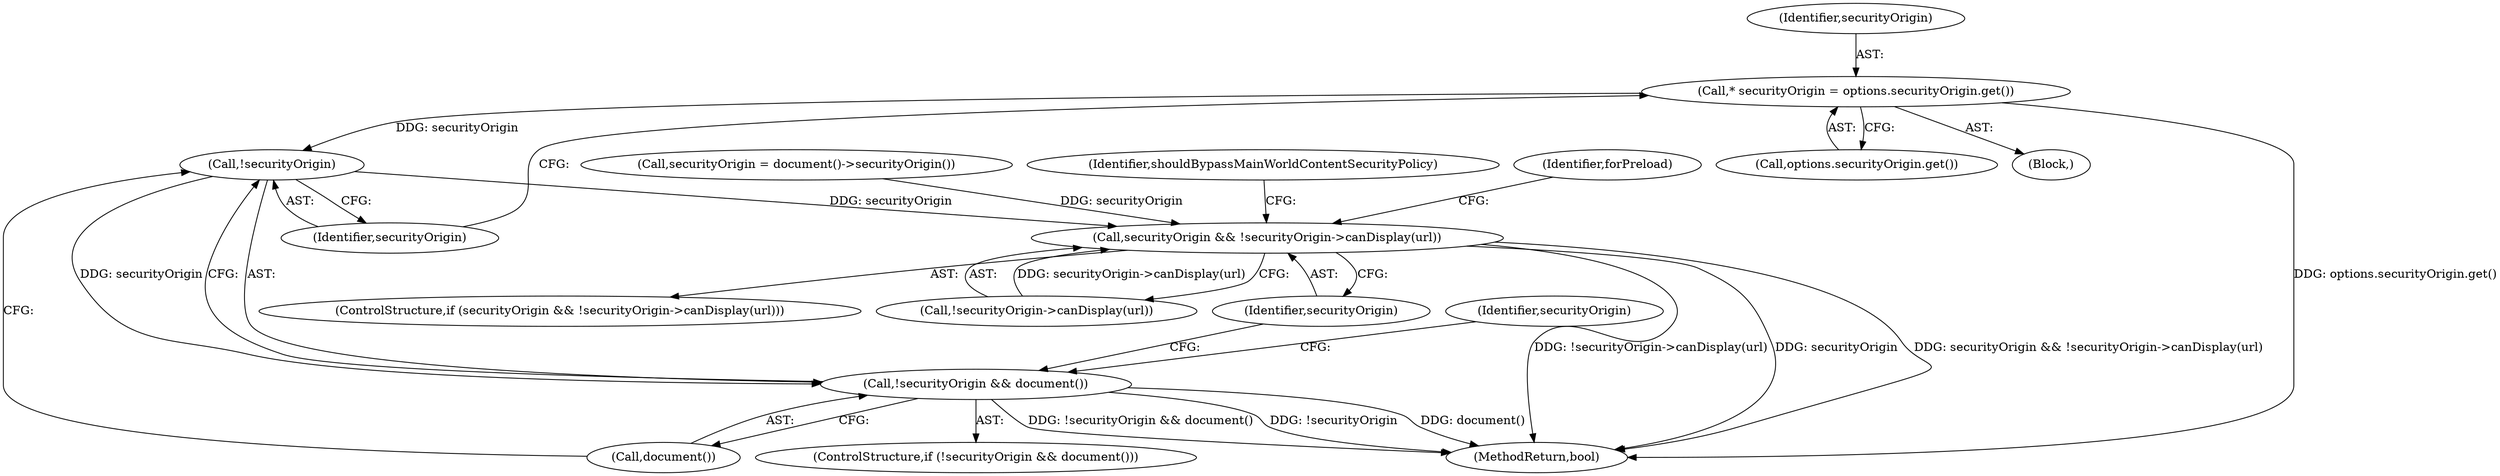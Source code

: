 digraph "0_Chrome_ee281f7cac9df44fe241a37f188b28be8845ded0@pointer" {
"1000110" [label="(Call,* securityOrigin = options.securityOrigin.get())"];
"1000115" [label="(Call,!securityOrigin)"];
"1000114" [label="(Call,!securityOrigin && document())"];
"1000122" [label="(Call,securityOrigin && !securityOrigin->canDisplay(url))"];
"1000114" [label="(Call,!securityOrigin && document())"];
"1000110" [label="(Call,* securityOrigin = options.securityOrigin.get())"];
"1000113" [label="(ControlStructure,if (!securityOrigin && document()))"];
"1000118" [label="(Call,securityOrigin = document()->securityOrigin())"];
"1000330" [label="(MethodReturn,bool)"];
"1000111" [label="(Identifier,securityOrigin)"];
"1000117" [label="(Call,document())"];
"1000140" [label="(Identifier,shouldBypassMainWorldContentSecurityPolicy)"];
"1000121" [label="(ControlStructure,if (securityOrigin && !securityOrigin->canDisplay(url)))"];
"1000124" [label="(Call,!securityOrigin->canDisplay(url))"];
"1000119" [label="(Identifier,securityOrigin)"];
"1000112" [label="(Call,options.securityOrigin.get())"];
"1000108" [label="(Block,)"];
"1000123" [label="(Identifier,securityOrigin)"];
"1000130" [label="(Identifier,forPreload)"];
"1000122" [label="(Call,securityOrigin && !securityOrigin->canDisplay(url))"];
"1000115" [label="(Call,!securityOrigin)"];
"1000116" [label="(Identifier,securityOrigin)"];
"1000110" -> "1000108"  [label="AST: "];
"1000110" -> "1000112"  [label="CFG: "];
"1000111" -> "1000110"  [label="AST: "];
"1000112" -> "1000110"  [label="AST: "];
"1000116" -> "1000110"  [label="CFG: "];
"1000110" -> "1000330"  [label="DDG: options.securityOrigin.get()"];
"1000110" -> "1000115"  [label="DDG: securityOrigin"];
"1000115" -> "1000114"  [label="AST: "];
"1000115" -> "1000116"  [label="CFG: "];
"1000116" -> "1000115"  [label="AST: "];
"1000117" -> "1000115"  [label="CFG: "];
"1000114" -> "1000115"  [label="CFG: "];
"1000115" -> "1000114"  [label="DDG: securityOrigin"];
"1000115" -> "1000122"  [label="DDG: securityOrigin"];
"1000114" -> "1000113"  [label="AST: "];
"1000114" -> "1000117"  [label="CFG: "];
"1000117" -> "1000114"  [label="AST: "];
"1000119" -> "1000114"  [label="CFG: "];
"1000123" -> "1000114"  [label="CFG: "];
"1000114" -> "1000330"  [label="DDG: document()"];
"1000114" -> "1000330"  [label="DDG: !securityOrigin && document()"];
"1000114" -> "1000330"  [label="DDG: !securityOrigin"];
"1000122" -> "1000121"  [label="AST: "];
"1000122" -> "1000123"  [label="CFG: "];
"1000122" -> "1000124"  [label="CFG: "];
"1000123" -> "1000122"  [label="AST: "];
"1000124" -> "1000122"  [label="AST: "];
"1000130" -> "1000122"  [label="CFG: "];
"1000140" -> "1000122"  [label="CFG: "];
"1000122" -> "1000330"  [label="DDG: securityOrigin"];
"1000122" -> "1000330"  [label="DDG: securityOrigin && !securityOrigin->canDisplay(url)"];
"1000122" -> "1000330"  [label="DDG: !securityOrigin->canDisplay(url)"];
"1000118" -> "1000122"  [label="DDG: securityOrigin"];
"1000124" -> "1000122"  [label="DDG: securityOrigin->canDisplay(url)"];
}
